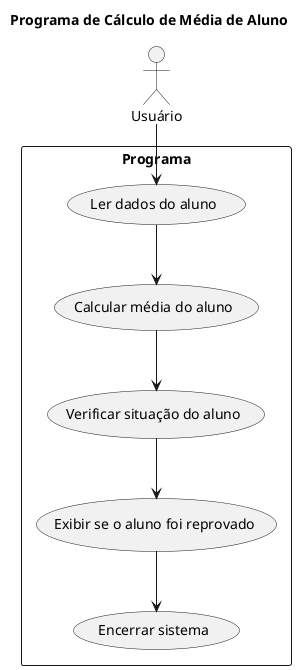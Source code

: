 @startuml diagrama_casoDeUso
title Programa de Cálculo de Média de Aluno

actor Usuário

rectangle Programa {
  usecase "Ler dados do aluno"
  usecase "Calcular média do aluno"
  usecase "Verificar situação do aluno"
  usecase "Exibir se o aluno foi reprovado"
  usecase "Encerrar sistema"
}

Usuário --> (Ler dados do aluno)
(Ler dados do aluno) --> (Calcular média do aluno)
(Calcular média do aluno) --> (Verificar situação do aluno)
(Verificar situação do aluno) --> (Exibir se o aluno foi reprovado)
(Exibir se o aluno foi reprovado) --> (Encerrar sistema)
@enduml